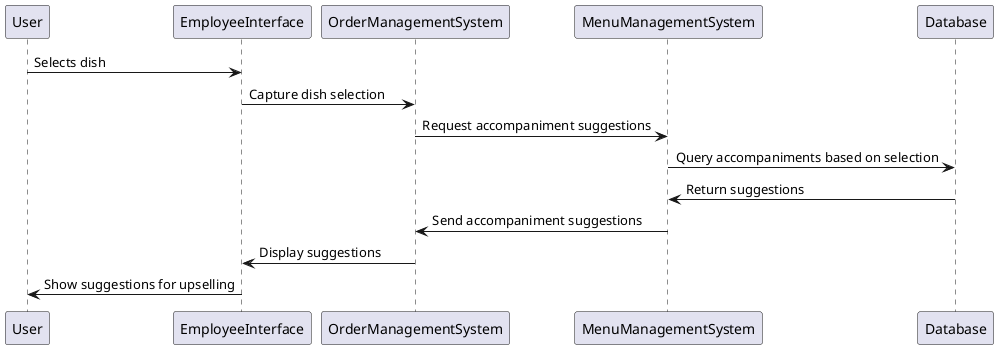 @startuml
participant User
participant EmployeeInterface 
participant OrderManagementSystem
participant MenuManagementSystem
participant Database

User -> EmployeeInterface : Selects dish
EmployeeInterface -> OrderManagementSystem : Capture dish selection
OrderManagementSystem -> MenuManagementSystem : Request accompaniment suggestions
MenuManagementSystem -> Database : Query accompaniments based on selection
Database -> MenuManagementSystem : Return suggestions
MenuManagementSystem -> OrderManagementSystem : Send accompaniment suggestions
OrderManagementSystem -> EmployeeInterface : Display suggestions
EmployeeInterface -> User : Show suggestions for upselling

@enduml